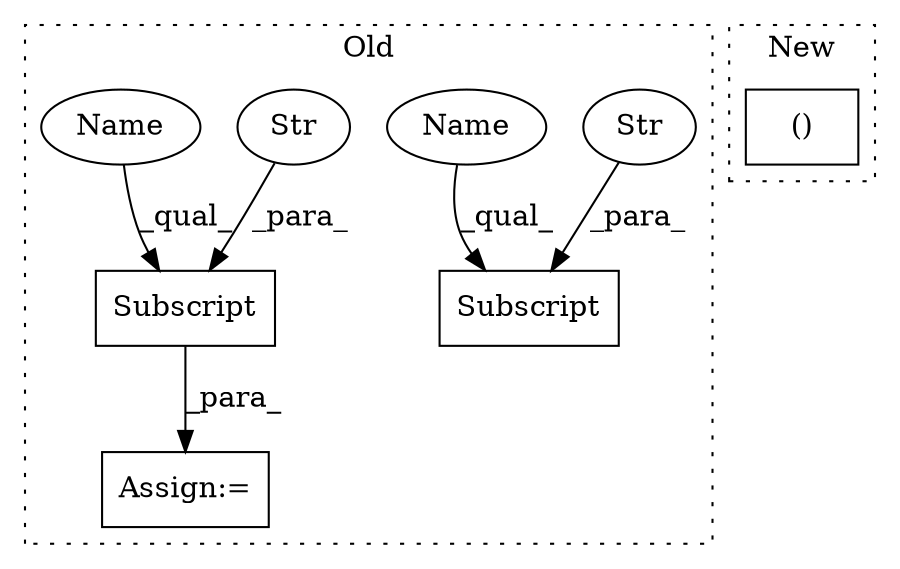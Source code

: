digraph G {
subgraph cluster0 {
1 [label="Subscript" a="63" s="645,0" l="23,0" shape="box"];
3 [label="Str" a="66" s="660" l="7" shape="ellipse"];
4 [label="Subscript" a="63" s="592,0" l="27,0" shape="box"];
5 [label="Str" a="66" s="607" l="11" shape="ellipse"];
6 [label="Assign:=" a="68" s="642" l="3" shape="box"];
7 [label="Name" a="87" s="592" l="14" shape="ellipse"];
8 [label="Name" a="87" s="645" l="14" shape="ellipse"];
label = "Old";
style="dotted";
}
subgraph cluster1 {
2 [label="()" a="54" s="623" l="12" shape="box"];
label = "New";
style="dotted";
}
1 -> 6 [label="_para_"];
3 -> 1 [label="_para_"];
5 -> 4 [label="_para_"];
7 -> 4 [label="_qual_"];
8 -> 1 [label="_qual_"];
}